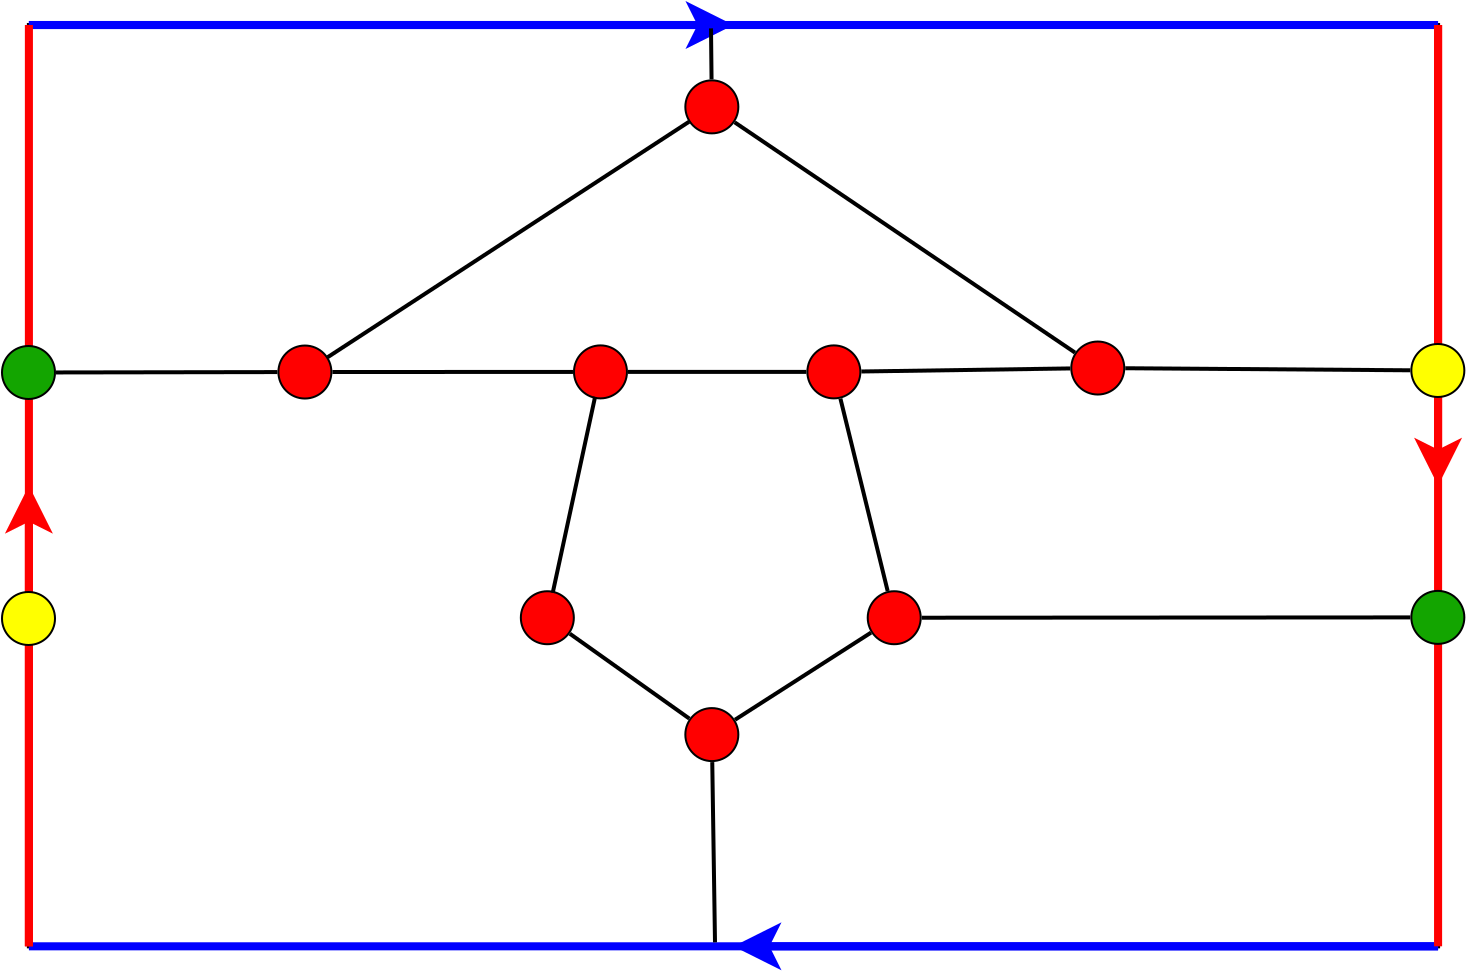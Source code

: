 <?xml version="1.0" encoding="UTF-8"?>
<dia:diagram xmlns:dia="http://www.lysator.liu.se/~alla/dia/">
  <dia:layer name="Background" visible="true" active="true">
    <dia:group>
      <dia:object type="Standard - Box" version="0" id="O0">
        <dia:attribute name="obj_pos">
          <dia:point val="32.87,2.101"/>
        </dia:attribute>
        <dia:attribute name="obj_bb">
          <dia:rectangle val="32.769,2;103.43,48.267"/>
        </dia:attribute>
        <dia:attribute name="elem_corner">
          <dia:point val="32.87,2.101"/>
        </dia:attribute>
        <dia:attribute name="elem_width">
          <dia:real val="70.459"/>
        </dia:attribute>
        <dia:attribute name="elem_height">
          <dia:real val="46.066"/>
        </dia:attribute>
        <dia:attribute name="border_width">
          <dia:real val="0.202"/>
        </dia:attribute>
        <dia:attribute name="show_background">
          <dia:boolean val="false"/>
        </dia:attribute>
      </dia:object>
      <dia:object type="Standard - Line" version="0" id="O1">
        <dia:attribute name="obj_pos">
          <dia:point val="32.87,2.101"/>
        </dia:attribute>
        <dia:attribute name="obj_bb">
          <dia:rectangle val="32.668,0.9;68.55,3.302"/>
        </dia:attribute>
        <dia:attribute name="conn_endpoints">
          <dia:point val="32.87,2.101"/>
          <dia:point val="68.099,2.101"/>
        </dia:attribute>
        <dia:attribute name="numcp">
          <dia:int val="1"/>
        </dia:attribute>
        <dia:attribute name="line_color">
          <dia:color val="#0000ff"/>
        </dia:attribute>
        <dia:attribute name="line_width">
          <dia:real val="0.403"/>
        </dia:attribute>
        <dia:attribute name="end_arrow">
          <dia:enum val="22"/>
        </dia:attribute>
        <dia:attribute name="end_arrow_length">
          <dia:real val="1.5"/>
        </dia:attribute>
        <dia:attribute name="end_arrow_width">
          <dia:real val="1.5"/>
        </dia:attribute>
        <dia:connections>
          <dia:connection handle="0" to="O0" connection="0"/>
          <dia:connection handle="1" to="O0" connection="1"/>
        </dia:connections>
      </dia:object>
      <dia:object type="Standard - Line" version="0" id="O2">
        <dia:attribute name="obj_pos">
          <dia:point val="32.87,2.101"/>
        </dia:attribute>
        <dia:attribute name="obj_bb">
          <dia:rectangle val="32.668,1.899;103.531,2.302"/>
        </dia:attribute>
        <dia:attribute name="conn_endpoints">
          <dia:point val="32.87,2.101"/>
          <dia:point val="103.329,2.101"/>
        </dia:attribute>
        <dia:attribute name="numcp">
          <dia:int val="1"/>
        </dia:attribute>
        <dia:attribute name="line_color">
          <dia:color val="#0000ff"/>
        </dia:attribute>
        <dia:attribute name="line_width">
          <dia:real val="0.403"/>
        </dia:attribute>
        <dia:connections>
          <dia:connection handle="0" to="O0" connection="0"/>
          <dia:connection handle="1" to="O0" connection="2"/>
        </dia:connections>
      </dia:object>
      <dia:object type="Standard - Line" version="0" id="O3">
        <dia:attribute name="obj_pos">
          <dia:point val="103.329,48.166"/>
        </dia:attribute>
        <dia:attribute name="obj_bb">
          <dia:rectangle val="67.648,46.966;103.531,49.367"/>
        </dia:attribute>
        <dia:attribute name="conn_endpoints">
          <dia:point val="103.329,48.166"/>
          <dia:point val="68.099,48.166"/>
        </dia:attribute>
        <dia:attribute name="numcp">
          <dia:int val="1"/>
        </dia:attribute>
        <dia:attribute name="line_color">
          <dia:color val="#0000ff"/>
        </dia:attribute>
        <dia:attribute name="line_width">
          <dia:real val="0.403"/>
        </dia:attribute>
        <dia:attribute name="end_arrow">
          <dia:enum val="22"/>
        </dia:attribute>
        <dia:attribute name="end_arrow_length">
          <dia:real val="1.5"/>
        </dia:attribute>
        <dia:attribute name="end_arrow_width">
          <dia:real val="1.5"/>
        </dia:attribute>
        <dia:connections>
          <dia:connection handle="0" to="O0" connection="7"/>
          <dia:connection handle="1" to="O0" connection="6"/>
        </dia:connections>
      </dia:object>
      <dia:object type="Standard - Line" version="0" id="O4">
        <dia:attribute name="obj_pos">
          <dia:point val="103.329,48.166"/>
        </dia:attribute>
        <dia:attribute name="obj_bb">
          <dia:rectangle val="32.668,47.965;103.531,48.368"/>
        </dia:attribute>
        <dia:attribute name="conn_endpoints">
          <dia:point val="103.329,48.166"/>
          <dia:point val="32.87,48.166"/>
        </dia:attribute>
        <dia:attribute name="numcp">
          <dia:int val="1"/>
        </dia:attribute>
        <dia:attribute name="line_color">
          <dia:color val="#0000ff"/>
        </dia:attribute>
        <dia:attribute name="line_width">
          <dia:real val="0.403"/>
        </dia:attribute>
        <dia:connections>
          <dia:connection handle="0" to="O0" connection="7"/>
          <dia:connection handle="1" to="O0" connection="5"/>
        </dia:connections>
      </dia:object>
      <dia:object type="Standard - Line" version="0" id="O5">
        <dia:attribute name="obj_pos">
          <dia:point val="32.87,48.166"/>
        </dia:attribute>
        <dia:attribute name="obj_bb">
          <dia:rectangle val="31.669,24.683;34.07,48.368"/>
        </dia:attribute>
        <dia:attribute name="conn_endpoints">
          <dia:point val="32.87,48.166"/>
          <dia:point val="32.87,25.134"/>
        </dia:attribute>
        <dia:attribute name="numcp">
          <dia:int val="1"/>
        </dia:attribute>
        <dia:attribute name="line_color">
          <dia:color val="#ff0000"/>
        </dia:attribute>
        <dia:attribute name="line_width">
          <dia:real val="0.403"/>
        </dia:attribute>
        <dia:attribute name="end_arrow">
          <dia:enum val="22"/>
        </dia:attribute>
        <dia:attribute name="end_arrow_length">
          <dia:real val="1.5"/>
        </dia:attribute>
        <dia:attribute name="end_arrow_width">
          <dia:real val="1.5"/>
        </dia:attribute>
        <dia:connections>
          <dia:connection handle="0" to="O0" connection="5"/>
          <dia:connection handle="1" to="O0" connection="3"/>
        </dia:connections>
      </dia:object>
      <dia:object type="Standard - Line" version="0" id="O6">
        <dia:attribute name="obj_pos">
          <dia:point val="103.329,2.101"/>
        </dia:attribute>
        <dia:attribute name="obj_bb">
          <dia:rectangle val="102.128,1.899;104.53,25.584"/>
        </dia:attribute>
        <dia:attribute name="conn_endpoints">
          <dia:point val="103.329,2.101"/>
          <dia:point val="103.329,25.134"/>
        </dia:attribute>
        <dia:attribute name="numcp">
          <dia:int val="1"/>
        </dia:attribute>
        <dia:attribute name="line_color">
          <dia:color val="#ff0000"/>
        </dia:attribute>
        <dia:attribute name="line_width">
          <dia:real val="0.403"/>
        </dia:attribute>
        <dia:attribute name="end_arrow">
          <dia:enum val="22"/>
        </dia:attribute>
        <dia:attribute name="end_arrow_length">
          <dia:real val="1.5"/>
        </dia:attribute>
        <dia:attribute name="end_arrow_width">
          <dia:real val="1.5"/>
        </dia:attribute>
        <dia:connections>
          <dia:connection handle="0" to="O0" connection="2"/>
          <dia:connection handle="1" to="O0" connection="4"/>
        </dia:connections>
      </dia:object>
      <dia:object type="Standard - Line" version="0" id="O7">
        <dia:attribute name="obj_pos">
          <dia:point val="32.87,2.101"/>
        </dia:attribute>
        <dia:attribute name="obj_bb">
          <dia:rectangle val="32.668,1.899;33.071,48.368"/>
        </dia:attribute>
        <dia:attribute name="conn_endpoints">
          <dia:point val="32.87,2.101"/>
          <dia:point val="32.87,48.166"/>
        </dia:attribute>
        <dia:attribute name="numcp">
          <dia:int val="1"/>
        </dia:attribute>
        <dia:attribute name="line_color">
          <dia:color val="#ff0000"/>
        </dia:attribute>
        <dia:attribute name="line_width">
          <dia:real val="0.403"/>
        </dia:attribute>
        <dia:connections>
          <dia:connection handle="0" to="O0" connection="0"/>
          <dia:connection handle="1" to="O0" connection="5"/>
        </dia:connections>
      </dia:object>
      <dia:object type="Standard - Line" version="0" id="O8">
        <dia:attribute name="obj_pos">
          <dia:point val="103.329,2.101"/>
        </dia:attribute>
        <dia:attribute name="obj_bb">
          <dia:rectangle val="103.127,1.899;103.531,48.368"/>
        </dia:attribute>
        <dia:attribute name="conn_endpoints">
          <dia:point val="103.329,2.101"/>
          <dia:point val="103.329,48.166"/>
        </dia:attribute>
        <dia:attribute name="numcp">
          <dia:int val="2"/>
        </dia:attribute>
        <dia:attribute name="line_color">
          <dia:color val="#ff0000"/>
        </dia:attribute>
        <dia:attribute name="line_width">
          <dia:real val="0.403"/>
        </dia:attribute>
        <dia:connections>
          <dia:connection handle="0" to="O0" connection="2"/>
          <dia:connection handle="1" to="O0" connection="7"/>
        </dia:connections>
      </dia:object>
    </dia:group>
    <dia:object type="Standard - Line" version="0" id="O9">
      <dia:attribute name="obj_pos">
        <dia:point val="67.002,4.819"/>
      </dia:attribute>
      <dia:attribute name="obj_bb">
        <dia:rectangle val="66.874,2.168;67.103,4.92"/>
      </dia:attribute>
      <dia:attribute name="conn_endpoints">
        <dia:point val="67.002,4.819"/>
        <dia:point val="66.975,2.269"/>
      </dia:attribute>
      <dia:attribute name="numcp">
        <dia:int val="1"/>
      </dia:attribute>
      <dia:attribute name="line_width">
        <dia:real val="0.2"/>
      </dia:attribute>
      <dia:connections>
        <dia:connection handle="0" to="O16" connection="8"/>
      </dia:connections>
    </dia:object>
    <dia:object type="Standard - Ellipse" version="0" id="O10">
      <dia:attribute name="obj_pos">
        <dia:point val="74.811,30.412"/>
      </dia:attribute>
      <dia:attribute name="obj_bb">
        <dia:rectangle val="74.761,30.362;77.511,33.112"/>
      </dia:attribute>
      <dia:attribute name="elem_corner">
        <dia:point val="74.811,30.412"/>
      </dia:attribute>
      <dia:attribute name="elem_width">
        <dia:real val="2.65"/>
      </dia:attribute>
      <dia:attribute name="elem_height">
        <dia:real val="2.65"/>
      </dia:attribute>
      <dia:attribute name="border_width">
        <dia:real val="0.1"/>
      </dia:attribute>
      <dia:attribute name="inner_color">
        <dia:color val="#ff0000"/>
      </dia:attribute>
      <dia:attribute name="aspect">
        <dia:enum val="2"/>
      </dia:attribute>
    </dia:object>
    <dia:object type="Standard - Ellipse" version="0" id="O11">
      <dia:attribute name="obj_pos">
        <dia:point val="45.345,18.127"/>
      </dia:attribute>
      <dia:attribute name="obj_bb">
        <dia:rectangle val="45.295,18.077;48.045,20.827"/>
      </dia:attribute>
      <dia:attribute name="elem_corner">
        <dia:point val="45.345,18.127"/>
      </dia:attribute>
      <dia:attribute name="elem_width">
        <dia:real val="2.65"/>
      </dia:attribute>
      <dia:attribute name="elem_height">
        <dia:real val="2.65"/>
      </dia:attribute>
      <dia:attribute name="border_width">
        <dia:real val="0.1"/>
      </dia:attribute>
      <dia:attribute name="inner_color">
        <dia:color val="#ff0000"/>
      </dia:attribute>
      <dia:attribute name="aspect">
        <dia:enum val="2"/>
      </dia:attribute>
    </dia:object>
    <dia:object type="Standard - Ellipse" version="0" id="O12">
      <dia:attribute name="obj_pos">
        <dia:point val="65.692,36.255"/>
      </dia:attribute>
      <dia:attribute name="obj_bb">
        <dia:rectangle val="65.642,36.205;68.392,38.955"/>
      </dia:attribute>
      <dia:attribute name="elem_corner">
        <dia:point val="65.692,36.255"/>
      </dia:attribute>
      <dia:attribute name="elem_width">
        <dia:real val="2.65"/>
      </dia:attribute>
      <dia:attribute name="elem_height">
        <dia:real val="2.65"/>
      </dia:attribute>
      <dia:attribute name="border_width">
        <dia:real val="0.1"/>
      </dia:attribute>
      <dia:attribute name="inner_color">
        <dia:color val="#ff0000"/>
      </dia:attribute>
      <dia:attribute name="aspect">
        <dia:enum val="2"/>
      </dia:attribute>
    </dia:object>
    <dia:object type="Standard - Ellipse" version="0" id="O13">
      <dia:attribute name="obj_pos">
        <dia:point val="60.124,18.12"/>
      </dia:attribute>
      <dia:attribute name="obj_bb">
        <dia:rectangle val="60.074,18.07;62.824,20.82"/>
      </dia:attribute>
      <dia:attribute name="elem_corner">
        <dia:point val="60.124,18.12"/>
      </dia:attribute>
      <dia:attribute name="elem_width">
        <dia:real val="2.65"/>
      </dia:attribute>
      <dia:attribute name="elem_height">
        <dia:real val="2.65"/>
      </dia:attribute>
      <dia:attribute name="border_width">
        <dia:real val="0.1"/>
      </dia:attribute>
      <dia:attribute name="inner_color">
        <dia:color val="#ff0000"/>
      </dia:attribute>
      <dia:attribute name="aspect">
        <dia:enum val="2"/>
      </dia:attribute>
    </dia:object>
    <dia:object type="Standard - Ellipse" version="0" id="O14">
      <dia:attribute name="obj_pos">
        <dia:point val="57.467,30.412"/>
      </dia:attribute>
      <dia:attribute name="obj_bb">
        <dia:rectangle val="57.417,30.362;60.167,33.112"/>
      </dia:attribute>
      <dia:attribute name="elem_corner">
        <dia:point val="57.467,30.412"/>
      </dia:attribute>
      <dia:attribute name="elem_width">
        <dia:real val="2.65"/>
      </dia:attribute>
      <dia:attribute name="elem_height">
        <dia:real val="2.65"/>
      </dia:attribute>
      <dia:attribute name="border_width">
        <dia:real val="0.1"/>
      </dia:attribute>
      <dia:attribute name="inner_color">
        <dia:color val="#ff0000"/>
      </dia:attribute>
      <dia:attribute name="aspect">
        <dia:enum val="2"/>
      </dia:attribute>
    </dia:object>
    <dia:object type="Standard - Ellipse" version="0" id="O15">
      <dia:attribute name="obj_pos">
        <dia:point val="71.793,18.12"/>
      </dia:attribute>
      <dia:attribute name="obj_bb">
        <dia:rectangle val="71.743,18.07;74.493,20.82"/>
      </dia:attribute>
      <dia:attribute name="elem_corner">
        <dia:point val="71.793,18.12"/>
      </dia:attribute>
      <dia:attribute name="elem_width">
        <dia:real val="2.65"/>
      </dia:attribute>
      <dia:attribute name="elem_height">
        <dia:real val="2.65"/>
      </dia:attribute>
      <dia:attribute name="border_width">
        <dia:real val="0.1"/>
      </dia:attribute>
      <dia:attribute name="inner_color">
        <dia:color val="#ff0000"/>
      </dia:attribute>
      <dia:attribute name="aspect">
        <dia:enum val="2"/>
      </dia:attribute>
    </dia:object>
    <dia:object type="Standard - Ellipse" version="0" id="O16">
      <dia:attribute name="obj_pos">
        <dia:point val="65.692,4.869"/>
      </dia:attribute>
      <dia:attribute name="obj_bb">
        <dia:rectangle val="65.642,4.819;68.392,7.569"/>
      </dia:attribute>
      <dia:attribute name="elem_corner">
        <dia:point val="65.692,4.869"/>
      </dia:attribute>
      <dia:attribute name="elem_width">
        <dia:real val="2.65"/>
      </dia:attribute>
      <dia:attribute name="elem_height">
        <dia:real val="2.65"/>
      </dia:attribute>
      <dia:attribute name="border_width">
        <dia:real val="0.1"/>
      </dia:attribute>
      <dia:attribute name="inner_color">
        <dia:color val="#ff0000"/>
      </dia:attribute>
      <dia:attribute name="aspect">
        <dia:enum val="2"/>
      </dia:attribute>
    </dia:object>
    <dia:object type="Standard - Ellipse" version="0" id="O17">
      <dia:attribute name="obj_pos">
        <dia:point val="84.989,17.927"/>
      </dia:attribute>
      <dia:attribute name="obj_bb">
        <dia:rectangle val="84.939,17.877;87.689,20.627"/>
      </dia:attribute>
      <dia:attribute name="elem_corner">
        <dia:point val="84.989,17.927"/>
      </dia:attribute>
      <dia:attribute name="elem_width">
        <dia:real val="2.65"/>
      </dia:attribute>
      <dia:attribute name="elem_height">
        <dia:real val="2.65"/>
      </dia:attribute>
      <dia:attribute name="border_width">
        <dia:real val="0.1"/>
      </dia:attribute>
      <dia:attribute name="inner_color">
        <dia:color val="#ff0000"/>
      </dia:attribute>
      <dia:attribute name="aspect">
        <dia:enum val="2"/>
      </dia:attribute>
    </dia:object>
    <dia:object type="Standard - Ellipse" version="0" id="O18">
      <dia:attribute name="obj_pos">
        <dia:point val="31.525,18.15"/>
      </dia:attribute>
      <dia:attribute name="obj_bb">
        <dia:rectangle val="31.475,18.1;34.225,20.85"/>
      </dia:attribute>
      <dia:attribute name="elem_corner">
        <dia:point val="31.525,18.15"/>
      </dia:attribute>
      <dia:attribute name="elem_width">
        <dia:real val="2.65"/>
      </dia:attribute>
      <dia:attribute name="elem_height">
        <dia:real val="2.65"/>
      </dia:attribute>
      <dia:attribute name="border_width">
        <dia:real val="0.1"/>
      </dia:attribute>
      <dia:attribute name="inner_color">
        <dia:color val="#13a500"/>
      </dia:attribute>
      <dia:attribute name="aspect">
        <dia:enum val="2"/>
      </dia:attribute>
    </dia:object>
    <dia:object type="Standard - Ellipse" version="0" id="O19">
      <dia:attribute name="obj_pos">
        <dia:point val="101.992,18.05"/>
      </dia:attribute>
      <dia:attribute name="obj_bb">
        <dia:rectangle val="101.942,18;104.692,20.75"/>
      </dia:attribute>
      <dia:attribute name="elem_corner">
        <dia:point val="101.992,18.05"/>
      </dia:attribute>
      <dia:attribute name="elem_width">
        <dia:real val="2.65"/>
      </dia:attribute>
      <dia:attribute name="elem_height">
        <dia:real val="2.65"/>
      </dia:attribute>
      <dia:attribute name="border_width">
        <dia:real val="0.1"/>
      </dia:attribute>
      <dia:attribute name="inner_color">
        <dia:color val="#ffff00"/>
      </dia:attribute>
      <dia:attribute name="aspect">
        <dia:enum val="2"/>
      </dia:attribute>
    </dia:object>
    <dia:object type="Standard - Line" version="0" id="O20">
      <dia:attribute name="obj_pos">
        <dia:point val="48.045,19.451"/>
      </dia:attribute>
      <dia:attribute name="obj_bb">
        <dia:rectangle val="47.945,19.346;60.174,19.551"/>
      </dia:attribute>
      <dia:attribute name="conn_endpoints">
        <dia:point val="48.045,19.451"/>
        <dia:point val="60.074,19.446"/>
      </dia:attribute>
      <dia:attribute name="numcp">
        <dia:int val="1"/>
      </dia:attribute>
      <dia:attribute name="line_width">
        <dia:real val="0.2"/>
      </dia:attribute>
      <dia:connections>
        <dia:connection handle="0" to="O11" connection="8"/>
        <dia:connection handle="1" to="O13" connection="8"/>
      </dia:connections>
    </dia:object>
    <dia:object type="Standard - Line" version="0" id="O21">
      <dia:attribute name="obj_pos">
        <dia:point val="84.94,19.272"/>
      </dia:attribute>
      <dia:attribute name="obj_bb">
        <dia:rectangle val="74.391,19.17;85.041,19.527"/>
      </dia:attribute>
      <dia:attribute name="conn_endpoints">
        <dia:point val="84.94,19.272"/>
        <dia:point val="74.492,19.425"/>
      </dia:attribute>
      <dia:attribute name="numcp">
        <dia:int val="1"/>
      </dia:attribute>
      <dia:attribute name="line_width">
        <dia:real val="0.2"/>
      </dia:attribute>
      <dia:connections>
        <dia:connection handle="0" to="O17" connection="8"/>
        <dia:connection handle="1" to="O15" connection="8"/>
      </dia:connections>
    </dia:object>
    <dia:object type="Standard - Line" version="0" id="O22">
      <dia:attribute name="obj_pos">
        <dia:point val="47.803,18.714"/>
      </dia:attribute>
      <dia:attribute name="obj_bb">
        <dia:rectangle val="47.664,6.793;66.023,18.852"/>
      </dia:attribute>
      <dia:attribute name="conn_endpoints">
        <dia:point val="47.803,18.714"/>
        <dia:point val="65.884,6.932"/>
      </dia:attribute>
      <dia:attribute name="numcp">
        <dia:int val="1"/>
      </dia:attribute>
      <dia:attribute name="line_width">
        <dia:real val="0.2"/>
      </dia:attribute>
      <dia:connections>
        <dia:connection handle="0" to="O11" connection="8"/>
        <dia:connection handle="1" to="O16" connection="8"/>
      </dia:connections>
    </dia:object>
    <dia:object type="Standard - Line" version="0" id="O23">
      <dia:attribute name="obj_pos">
        <dia:point val="68.155,6.964"/>
      </dia:attribute>
      <dia:attribute name="obj_bb">
        <dia:rectangle val="68.016,6.825;85.314,18.62"/>
      </dia:attribute>
      <dia:attribute name="conn_endpoints">
        <dia:point val="68.155,6.964"/>
        <dia:point val="85.176,18.481"/>
      </dia:attribute>
      <dia:attribute name="numcp">
        <dia:int val="1"/>
      </dia:attribute>
      <dia:attribute name="line_width">
        <dia:real val="0.2"/>
      </dia:attribute>
      <dia:connections>
        <dia:connection handle="0" to="O16" connection="8"/>
        <dia:connection handle="1" to="O17" connection="8"/>
      </dia:connections>
    </dia:object>
    <dia:object type="Standard - Line" version="0" id="O24">
      <dia:attribute name="obj_pos">
        <dia:point val="87.689,19.262"/>
      </dia:attribute>
      <dia:attribute name="obj_bb">
        <dia:rectangle val="87.588,19.161;102.043,19.466"/>
      </dia:attribute>
      <dia:attribute name="conn_endpoints">
        <dia:point val="87.689,19.262"/>
        <dia:point val="101.942,19.365"/>
      </dia:attribute>
      <dia:attribute name="numcp">
        <dia:int val="1"/>
      </dia:attribute>
      <dia:attribute name="line_width">
        <dia:real val="0.2"/>
      </dia:attribute>
      <dia:connections>
        <dia:connection handle="0" to="O17" connection="8"/>
        <dia:connection handle="1" to="O19" connection="8"/>
      </dia:connections>
    </dia:object>
    <dia:object type="Standard - Line" version="0" id="O25">
      <dia:attribute name="obj_pos">
        <dia:point val="34.225,19.473"/>
      </dia:attribute>
      <dia:attribute name="obj_bb">
        <dia:rectangle val="34.125,19.354;45.395,19.573"/>
      </dia:attribute>
      <dia:attribute name="conn_endpoints">
        <dia:point val="34.225,19.473"/>
        <dia:point val="45.295,19.454"/>
      </dia:attribute>
      <dia:attribute name="numcp">
        <dia:int val="1"/>
      </dia:attribute>
      <dia:attribute name="line_width">
        <dia:real val="0.2"/>
      </dia:attribute>
      <dia:connections>
        <dia:connection handle="0" to="O18" connection="8"/>
        <dia:connection handle="1" to="O11" connection="8"/>
      </dia:connections>
    </dia:object>
    <dia:object type="Standard - Line" version="0" id="O26">
      <dia:attribute name="obj_pos">
        <dia:point val="62.824,19.445"/>
      </dia:attribute>
      <dia:attribute name="obj_bb">
        <dia:rectangle val="62.724,19.345;71.843,19.545"/>
      </dia:attribute>
      <dia:attribute name="conn_endpoints">
        <dia:point val="62.824,19.445"/>
        <dia:point val="71.743,19.445"/>
      </dia:attribute>
      <dia:attribute name="numcp">
        <dia:int val="1"/>
      </dia:attribute>
      <dia:attribute name="line_width">
        <dia:real val="0.2"/>
      </dia:attribute>
      <dia:connections>
        <dia:connection handle="0" to="O13" connection="8"/>
        <dia:connection handle="1" to="O15" connection="8"/>
      </dia:connections>
    </dia:object>
    <dia:object type="Standard - Line" version="0" id="O27">
      <dia:attribute name="obj_pos">
        <dia:point val="73.446,20.779"/>
      </dia:attribute>
      <dia:attribute name="obj_bb">
        <dia:rectangle val="73.325,20.658;75.93,30.524"/>
      </dia:attribute>
      <dia:attribute name="conn_endpoints">
        <dia:point val="73.446,20.779"/>
        <dia:point val="75.809,30.403"/>
      </dia:attribute>
      <dia:attribute name="numcp">
        <dia:int val="1"/>
      </dia:attribute>
      <dia:attribute name="line_width">
        <dia:real val="0.2"/>
      </dia:attribute>
      <dia:connections>
        <dia:connection handle="0" to="O15" connection="8"/>
        <dia:connection handle="1" to="O10" connection="8"/>
      </dia:connections>
    </dia:object>
    <dia:object type="Standard - Line" version="0" id="O28">
      <dia:attribute name="obj_pos">
        <dia:point val="74.978,32.479"/>
      </dia:attribute>
      <dia:attribute name="obj_bb">
        <dia:rectangle val="68.037,32.34;75.116,36.976"/>
      </dia:attribute>
      <dia:attribute name="conn_endpoints">
        <dia:point val="74.978,32.479"/>
        <dia:point val="68.175,36.838"/>
      </dia:attribute>
      <dia:attribute name="numcp">
        <dia:int val="1"/>
      </dia:attribute>
      <dia:attribute name="line_width">
        <dia:real val="0.2"/>
      </dia:attribute>
      <dia:connections>
        <dia:connection handle="0" to="O10" connection="8"/>
        <dia:connection handle="1" to="O12" connection="8"/>
      </dia:connections>
    </dia:object>
    <dia:object type="Standard - Line" version="0" id="O29">
      <dia:attribute name="obj_pos">
        <dia:point val="65.896,36.783"/>
      </dia:attribute>
      <dia:attribute name="obj_bb">
        <dia:rectangle val="59.773,32.394;66.035,36.923"/>
      </dia:attribute>
      <dia:attribute name="conn_endpoints">
        <dia:point val="65.896,36.783"/>
        <dia:point val="59.913,32.533"/>
      </dia:attribute>
      <dia:attribute name="numcp">
        <dia:int val="1"/>
      </dia:attribute>
      <dia:attribute name="line_width">
        <dia:real val="0.2"/>
      </dia:attribute>
      <dia:connections>
        <dia:connection handle="0" to="O12" connection="8"/>
        <dia:connection handle="1" to="O14" connection="8"/>
      </dia:connections>
    </dia:object>
    <dia:object type="Standard - Line" version="0" id="O30">
      <dia:attribute name="obj_pos">
        <dia:point val="59.062,30.488"/>
      </dia:attribute>
      <dia:attribute name="obj_bb">
        <dia:rectangle val="58.943,20.575;61.298,30.607"/>
      </dia:attribute>
      <dia:attribute name="conn_endpoints">
        <dia:point val="59.062,30.488"/>
        <dia:point val="61.179,20.694"/>
      </dia:attribute>
      <dia:attribute name="numcp">
        <dia:int val="1"/>
      </dia:attribute>
      <dia:attribute name="line_width">
        <dia:real val="0.2"/>
      </dia:attribute>
      <dia:connections>
        <dia:connection handle="0" to="O14" connection="8"/>
        <dia:connection handle="1" to="O13" connection="8"/>
      </dia:connections>
    </dia:object>
    <dia:object type="Standard - Line" version="0" id="O31">
      <dia:attribute name="obj_pos">
        <dia:point val="67.038,38.955"/>
      </dia:attribute>
      <dia:attribute name="obj_bb">
        <dia:rectangle val="66.936,38.853;67.276,48.07"/>
      </dia:attribute>
      <dia:attribute name="conn_endpoints">
        <dia:point val="67.038,38.955"/>
        <dia:point val="67.175,47.969"/>
      </dia:attribute>
      <dia:attribute name="numcp">
        <dia:int val="1"/>
      </dia:attribute>
      <dia:attribute name="line_width">
        <dia:real val="0.2"/>
      </dia:attribute>
      <dia:connections>
        <dia:connection handle="0" to="O12" connection="8"/>
      </dia:connections>
    </dia:object>
    <dia:object type="Standard - Ellipse" version="0" id="O32">
      <dia:attribute name="obj_pos">
        <dia:point val="101.992,30.395"/>
      </dia:attribute>
      <dia:attribute name="obj_bb">
        <dia:rectangle val="101.942,30.345;104.692,33.095"/>
      </dia:attribute>
      <dia:attribute name="elem_corner">
        <dia:point val="101.992,30.395"/>
      </dia:attribute>
      <dia:attribute name="elem_width">
        <dia:real val="2.65"/>
      </dia:attribute>
      <dia:attribute name="elem_height">
        <dia:real val="2.65"/>
      </dia:attribute>
      <dia:attribute name="border_width">
        <dia:real val="0.1"/>
      </dia:attribute>
      <dia:attribute name="inner_color">
        <dia:color val="#13a500"/>
      </dia:attribute>
      <dia:attribute name="aspect">
        <dia:enum val="2"/>
      </dia:attribute>
    </dia:object>
    <dia:object type="Standard - Line" version="0" id="O33">
      <dia:attribute name="obj_pos">
        <dia:point val="101.943,31.721"/>
      </dia:attribute>
      <dia:attribute name="obj_bb">
        <dia:rectangle val="77.41,31.621;102.043,31.836"/>
      </dia:attribute>
      <dia:attribute name="conn_endpoints">
        <dia:point val="101.943,31.721"/>
        <dia:point val="77.511,31.736"/>
      </dia:attribute>
      <dia:attribute name="numcp">
        <dia:int val="1"/>
      </dia:attribute>
      <dia:attribute name="line_width">
        <dia:real val="0.2"/>
      </dia:attribute>
      <dia:connections>
        <dia:connection handle="0" to="O32" connection="8"/>
        <dia:connection handle="1" to="O10" connection="8"/>
      </dia:connections>
    </dia:object>
    <dia:object type="Standard - Ellipse" version="0" id="O34">
      <dia:attribute name="obj_pos">
        <dia:point val="31.525,30.45"/>
      </dia:attribute>
      <dia:attribute name="obj_bb">
        <dia:rectangle val="31.475,30.4;34.225,33.15"/>
      </dia:attribute>
      <dia:attribute name="elem_corner">
        <dia:point val="31.525,30.45"/>
      </dia:attribute>
      <dia:attribute name="elem_width">
        <dia:real val="2.65"/>
      </dia:attribute>
      <dia:attribute name="elem_height">
        <dia:real val="2.65"/>
      </dia:attribute>
      <dia:attribute name="border_width">
        <dia:real val="0.1"/>
      </dia:attribute>
      <dia:attribute name="inner_color">
        <dia:color val="#ffff00"/>
      </dia:attribute>
      <dia:attribute name="aspect">
        <dia:enum val="2"/>
      </dia:attribute>
    </dia:object>
  </dia:layer>
</dia:diagram>
